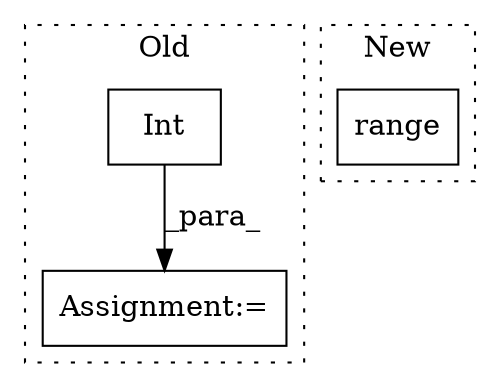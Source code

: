 digraph G {
subgraph cluster0 {
1 [label="Int" a="32" s="3317,3340" l="4,1" shape="box"];
3 [label="Assignment:=" a="7" s="3363" l="1" shape="box"];
label = "Old";
style="dotted";
}
subgraph cluster1 {
2 [label="range" a="32" s="4121,4138" l="6,1" shape="box"];
label = "New";
style="dotted";
}
1 -> 3 [label="_para_"];
}